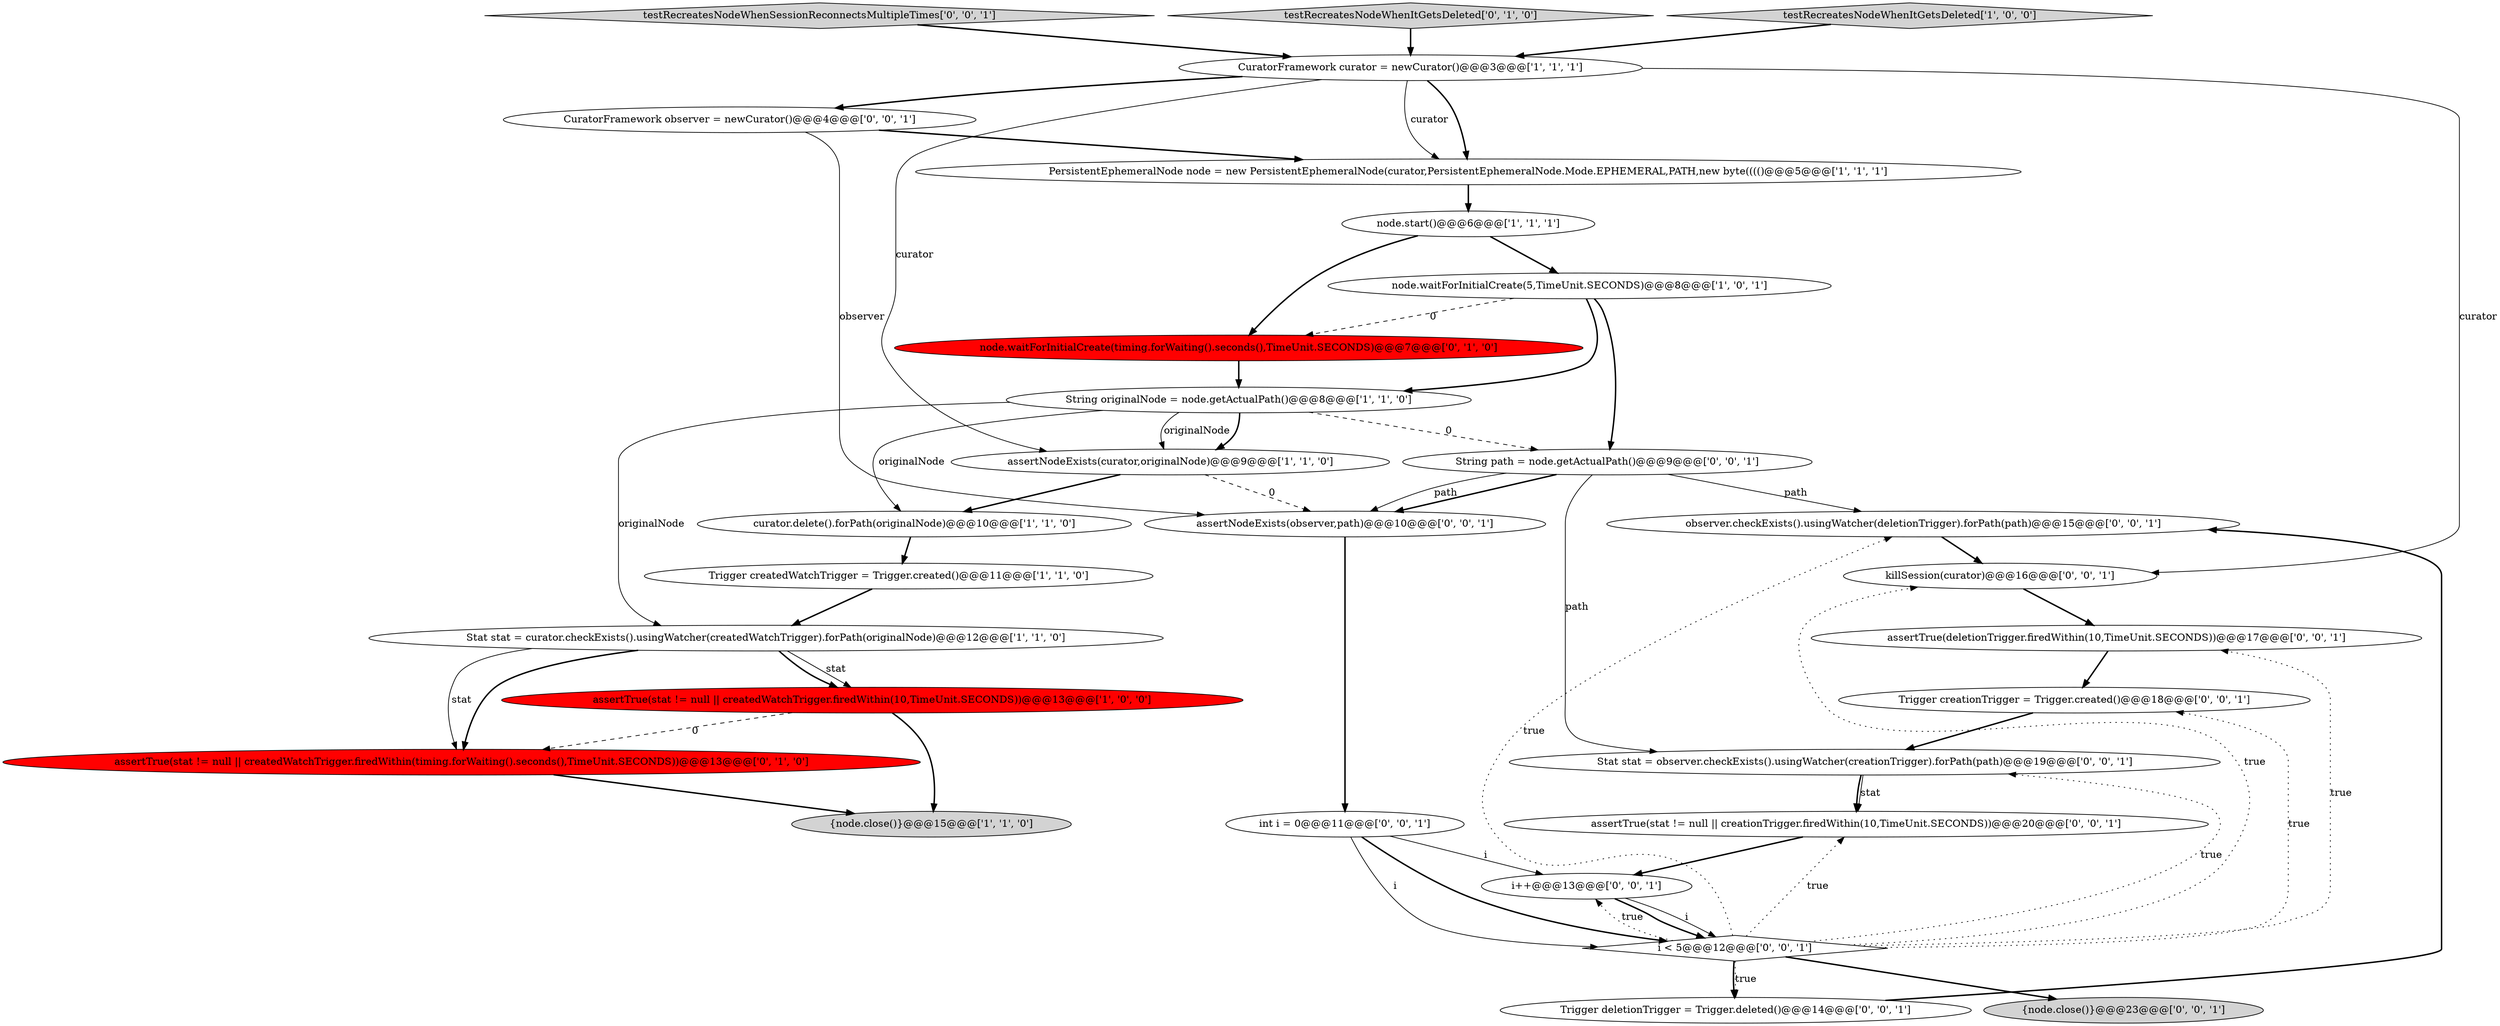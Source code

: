 digraph {
11 [style = filled, label = "node.waitForInitialCreate(5,TimeUnit.SECONDS)@@@8@@@['1', '0', '1']", fillcolor = white, shape = ellipse image = "AAA0AAABBB1BBB"];
22 [style = filled, label = "Trigger creationTrigger = Trigger.created()@@@18@@@['0', '0', '1']", fillcolor = white, shape = ellipse image = "AAA0AAABBB3BBB"];
16 [style = filled, label = "observer.checkExists().usingWatcher(deletionTrigger).forPath(path)@@@15@@@['0', '0', '1']", fillcolor = white, shape = ellipse image = "AAA0AAABBB3BBB"];
17 [style = filled, label = "assertTrue(stat != null || creationTrigger.firedWithin(10,TimeUnit.SECONDS))@@@20@@@['0', '0', '1']", fillcolor = white, shape = ellipse image = "AAA0AAABBB3BBB"];
2 [style = filled, label = "CuratorFramework curator = newCurator()@@@3@@@['1', '1', '1']", fillcolor = white, shape = ellipse image = "AAA0AAABBB1BBB"];
15 [style = filled, label = "killSession(curator)@@@16@@@['0', '0', '1']", fillcolor = white, shape = ellipse image = "AAA0AAABBB3BBB"];
25 [style = filled, label = "CuratorFramework observer = newCurator()@@@4@@@['0', '0', '1']", fillcolor = white, shape = ellipse image = "AAA0AAABBB3BBB"];
28 [style = filled, label = "assertNodeExists(observer,path)@@@10@@@['0', '0', '1']", fillcolor = white, shape = ellipse image = "AAA0AAABBB3BBB"];
13 [style = filled, label = "node.waitForInitialCreate(timing.forWaiting().seconds(),TimeUnit.SECONDS)@@@7@@@['0', '1', '0']", fillcolor = red, shape = ellipse image = "AAA1AAABBB2BBB"];
20 [style = filled, label = "i < 5@@@12@@@['0', '0', '1']", fillcolor = white, shape = diamond image = "AAA0AAABBB3BBB"];
8 [style = filled, label = "curator.delete().forPath(originalNode)@@@10@@@['1', '1', '0']", fillcolor = white, shape = ellipse image = "AAA0AAABBB1BBB"];
19 [style = filled, label = "testRecreatesNodeWhenSessionReconnectsMultipleTimes['0', '0', '1']", fillcolor = lightgray, shape = diamond image = "AAA0AAABBB3BBB"];
5 [style = filled, label = "{node.close()}@@@15@@@['1', '1', '0']", fillcolor = lightgray, shape = ellipse image = "AAA0AAABBB1BBB"];
26 [style = filled, label = "assertTrue(deletionTrigger.firedWithin(10,TimeUnit.SECONDS))@@@17@@@['0', '0', '1']", fillcolor = white, shape = ellipse image = "AAA0AAABBB3BBB"];
9 [style = filled, label = "node.start()@@@6@@@['1', '1', '1']", fillcolor = white, shape = ellipse image = "AAA0AAABBB1BBB"];
24 [style = filled, label = "Stat stat = observer.checkExists().usingWatcher(creationTrigger).forPath(path)@@@19@@@['0', '0', '1']", fillcolor = white, shape = ellipse image = "AAA0AAABBB3BBB"];
7 [style = filled, label = "String originalNode = node.getActualPath()@@@8@@@['1', '1', '0']", fillcolor = white, shape = ellipse image = "AAA0AAABBB1BBB"];
29 [style = filled, label = "String path = node.getActualPath()@@@9@@@['0', '0', '1']", fillcolor = white, shape = ellipse image = "AAA0AAABBB3BBB"];
12 [style = filled, label = "testRecreatesNodeWhenItGetsDeleted['0', '1', '0']", fillcolor = lightgray, shape = diamond image = "AAA0AAABBB2BBB"];
23 [style = filled, label = "Trigger deletionTrigger = Trigger.deleted()@@@14@@@['0', '0', '1']", fillcolor = white, shape = ellipse image = "AAA0AAABBB3BBB"];
14 [style = filled, label = "assertTrue(stat != null || createdWatchTrigger.firedWithin(timing.forWaiting().seconds(),TimeUnit.SECONDS))@@@13@@@['0', '1', '0']", fillcolor = red, shape = ellipse image = "AAA1AAABBB2BBB"];
1 [style = filled, label = "assertNodeExists(curator,originalNode)@@@9@@@['1', '1', '0']", fillcolor = white, shape = ellipse image = "AAA0AAABBB1BBB"];
18 [style = filled, label = "{node.close()}@@@23@@@['0', '0', '1']", fillcolor = lightgray, shape = ellipse image = "AAA0AAABBB3BBB"];
0 [style = filled, label = "testRecreatesNodeWhenItGetsDeleted['1', '0', '0']", fillcolor = lightgray, shape = diamond image = "AAA0AAABBB1BBB"];
10 [style = filled, label = "Stat stat = curator.checkExists().usingWatcher(createdWatchTrigger).forPath(originalNode)@@@12@@@['1', '1', '0']", fillcolor = white, shape = ellipse image = "AAA0AAABBB1BBB"];
21 [style = filled, label = "int i = 0@@@11@@@['0', '0', '1']", fillcolor = white, shape = ellipse image = "AAA0AAABBB3BBB"];
4 [style = filled, label = "assertTrue(stat != null || createdWatchTrigger.firedWithin(10,TimeUnit.SECONDS))@@@13@@@['1', '0', '0']", fillcolor = red, shape = ellipse image = "AAA1AAABBB1BBB"];
27 [style = filled, label = "i++@@@13@@@['0', '0', '1']", fillcolor = white, shape = ellipse image = "AAA0AAABBB3BBB"];
3 [style = filled, label = "Trigger createdWatchTrigger = Trigger.created()@@@11@@@['1', '1', '0']", fillcolor = white, shape = ellipse image = "AAA0AAABBB1BBB"];
6 [style = filled, label = "PersistentEphemeralNode node = new PersistentEphemeralNode(curator,PersistentEphemeralNode.Mode.EPHEMERAL,PATH,new byte(((()@@@5@@@['1', '1', '1']", fillcolor = white, shape = ellipse image = "AAA0AAABBB1BBB"];
16->15 [style = bold, label=""];
29->24 [style = solid, label="path"];
10->4 [style = solid, label="stat"];
23->16 [style = bold, label=""];
2->15 [style = solid, label="curator"];
7->1 [style = bold, label=""];
1->8 [style = bold, label=""];
9->11 [style = bold, label=""];
10->14 [style = solid, label="stat"];
20->24 [style = dotted, label="true"];
10->14 [style = bold, label=""];
2->6 [style = bold, label=""];
20->17 [style = dotted, label="true"];
20->26 [style = dotted, label="true"];
0->2 [style = bold, label=""];
8->3 [style = bold, label=""];
14->5 [style = bold, label=""];
11->29 [style = bold, label=""];
21->20 [style = solid, label="i"];
20->27 [style = dotted, label="true"];
7->1 [style = solid, label="originalNode"];
19->2 [style = bold, label=""];
1->28 [style = dashed, label="0"];
25->6 [style = bold, label=""];
24->17 [style = solid, label="stat"];
27->20 [style = solid, label="i"];
25->28 [style = solid, label="observer"];
2->6 [style = solid, label="curator"];
7->10 [style = solid, label="originalNode"];
15->26 [style = bold, label=""];
26->22 [style = bold, label=""];
29->28 [style = bold, label=""];
20->18 [style = bold, label=""];
3->10 [style = bold, label=""];
21->27 [style = solid, label="i"];
12->2 [style = bold, label=""];
11->13 [style = dashed, label="0"];
28->21 [style = bold, label=""];
21->20 [style = bold, label=""];
20->23 [style = bold, label=""];
13->7 [style = bold, label=""];
24->17 [style = bold, label=""];
2->1 [style = solid, label="curator"];
20->23 [style = dotted, label="true"];
10->4 [style = bold, label=""];
4->14 [style = dashed, label="0"];
7->29 [style = dashed, label="0"];
20->22 [style = dotted, label="true"];
29->28 [style = solid, label="path"];
22->24 [style = bold, label=""];
17->27 [style = bold, label=""];
6->9 [style = bold, label=""];
7->8 [style = solid, label="originalNode"];
2->25 [style = bold, label=""];
29->16 [style = solid, label="path"];
4->5 [style = bold, label=""];
27->20 [style = bold, label=""];
11->7 [style = bold, label=""];
20->15 [style = dotted, label="true"];
20->16 [style = dotted, label="true"];
9->13 [style = bold, label=""];
}

